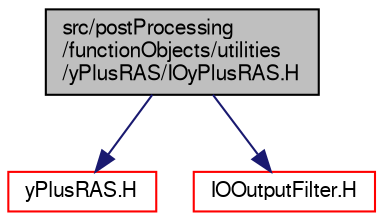 digraph "src/postProcessing/functionObjects/utilities/yPlusRAS/IOyPlusRAS.H"
{
  bgcolor="transparent";
  edge [fontname="FreeSans",fontsize="10",labelfontname="FreeSans",labelfontsize="10"];
  node [fontname="FreeSans",fontsize="10",shape=record];
  Node0 [label="src/postProcessing\l/functionObjects/utilities\l/yPlusRAS/IOyPlusRAS.H",height=0.2,width=0.4,color="black", fillcolor="grey75", style="filled", fontcolor="black"];
  Node0 -> Node1 [color="midnightblue",fontsize="10",style="solid",fontname="FreeSans"];
  Node1 [label="yPlusRAS.H",height=0.2,width=0.4,color="red",URL="$a13934.html"];
  Node0 -> Node112 [color="midnightblue",fontsize="10",style="solid",fontname="FreeSans"];
  Node112 [label="IOOutputFilter.H",height=0.2,width=0.4,color="red",URL="$a08969.html"];
}
